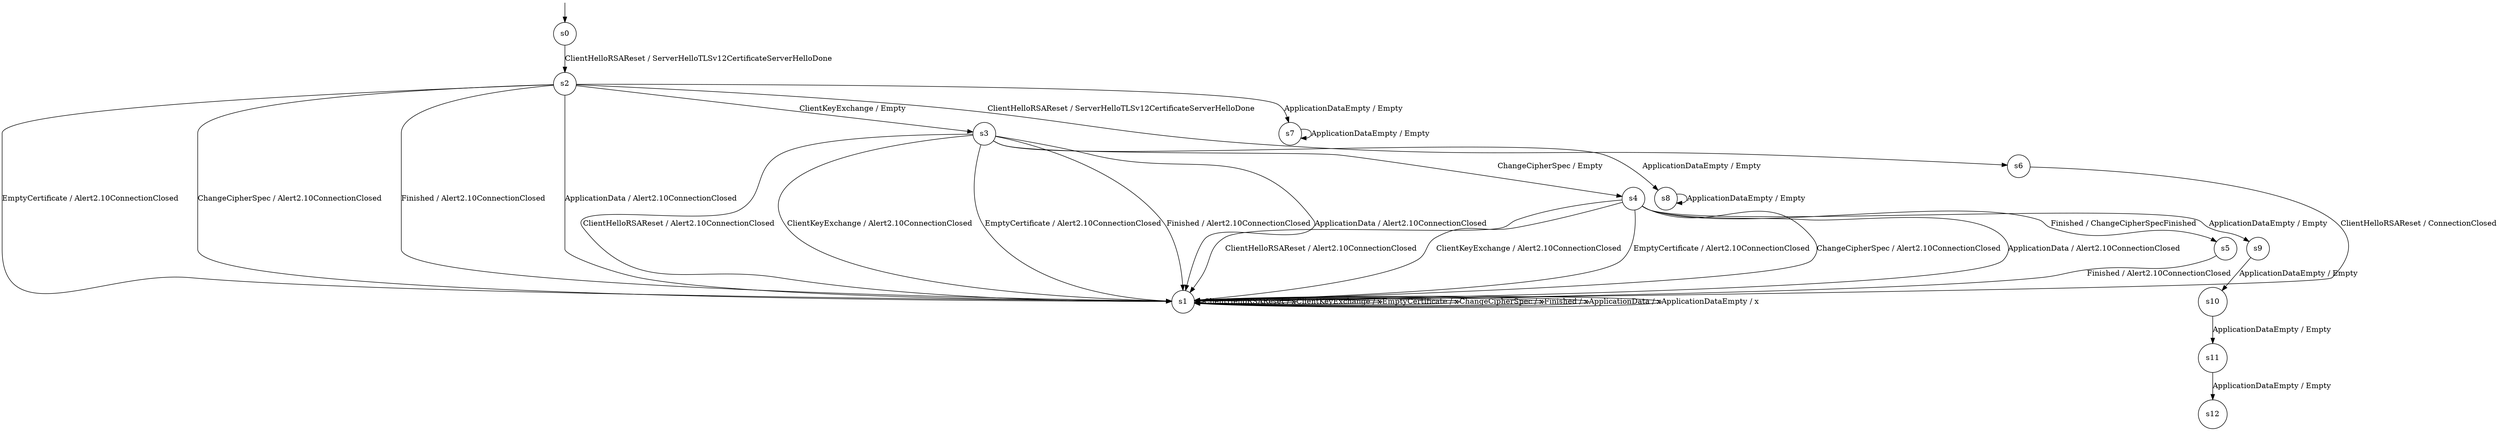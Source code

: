 digraph g {

	s0 [shape="circle" label="s0"];
	s1 [shape="circle" label="s1"];
	s2 [shape="circle" label="s2"];
	s3 [shape="circle" label="s3"];
	s4 [shape="circle" label="s4"];
	s5 [shape="circle" label="s5"];
	s6 [shape="circle" label="s6"];
	s7 [shape="circle" label="s7"];
	s8 [shape="circle" label="s8"];
	s9 [shape="circle" label="s9"];
	s10 [shape="circle" label="s10"];
	s11 [shape="circle" label="s11"];
	s12 [shape="circle" label="s12"];
	s0 -> s2 [label="ClientHelloRSAReset / ServerHelloTLSv12CertificateServerHelloDone"];
	s1 -> s1 [label="ClientHelloRSAReset / x"];
	s1 -> s1 [label="ClientKeyExchange / x"];
	s1 -> s1 [label="EmptyCertificate / x"];
	s1 -> s1 [label="ChangeCipherSpec / x"];
	s1 -> s1 [label="Finished / x"];
	s1 -> s1 [label="ApplicationData / x"];
	s1 -> s1 [label="ApplicationDataEmpty / x"];
	s2 -> s6 [label="ClientHelloRSAReset / ServerHelloTLSv12CertificateServerHelloDone"];
	s2 -> s3 [label="ClientKeyExchange / Empty"];
	s2 -> s1 [label="EmptyCertificate / Alert2.10ConnectionClosed"];
	s2 -> s1 [label="ChangeCipherSpec / Alert2.10ConnectionClosed"];
	s2 -> s1 [label="Finished / Alert2.10ConnectionClosed"];
	s2 -> s1 [label="ApplicationData / Alert2.10ConnectionClosed"];
	s2 -> s7 [label="ApplicationDataEmpty / Empty"];
	s3 -> s1 [label="ClientHelloRSAReset / Alert2.10ConnectionClosed"];
	s3 -> s1 [label="ClientKeyExchange / Alert2.10ConnectionClosed"];
	s3 -> s1 [label="EmptyCertificate / Alert2.10ConnectionClosed"];
	s3 -> s4 [label="ChangeCipherSpec / Empty"];
	s3 -> s1 [label="Finished / Alert2.10ConnectionClosed"];
	s3 -> s1 [label="ApplicationData / Alert2.10ConnectionClosed"];
	s3 -> s8 [label="ApplicationDataEmpty / Empty"];
	s4 -> s1 [label="ClientHelloRSAReset / Alert2.10ConnectionClosed"];
	s4 -> s1 [label="ClientKeyExchange / Alert2.10ConnectionClosed"];
	s4 -> s1 [label="EmptyCertificate / Alert2.10ConnectionClosed"];
	s4 -> s1 [label="ChangeCipherSpec / Alert2.10ConnectionClosed"];
	s4 -> s5 [label="Finished / ChangeCipherSpecFinished"];
	s4 -> s1 [label="ApplicationData / Alert2.10ConnectionClosed"];
	s4 -> s9 [label="ApplicationDataEmpty / Empty"];
	s5 -> s1 [label="Finished / Alert2.10ConnectionClosed"];
	s6 -> s1 [label="ClientHelloRSAReset / ConnectionClosed"];
	s7 -> s7 [label="ApplicationDataEmpty / Empty"];
	s8 -> s8 [label="ApplicationDataEmpty / Empty"];
	s9 -> s10 [label="ApplicationDataEmpty / Empty"];
	s10 -> s11 [label="ApplicationDataEmpty / Empty"];
	s11 -> s12 [label="ApplicationDataEmpty / Empty"];

__start0 [label="" shape="none" width="0" height="0"];
__start0 -> s0;

}
